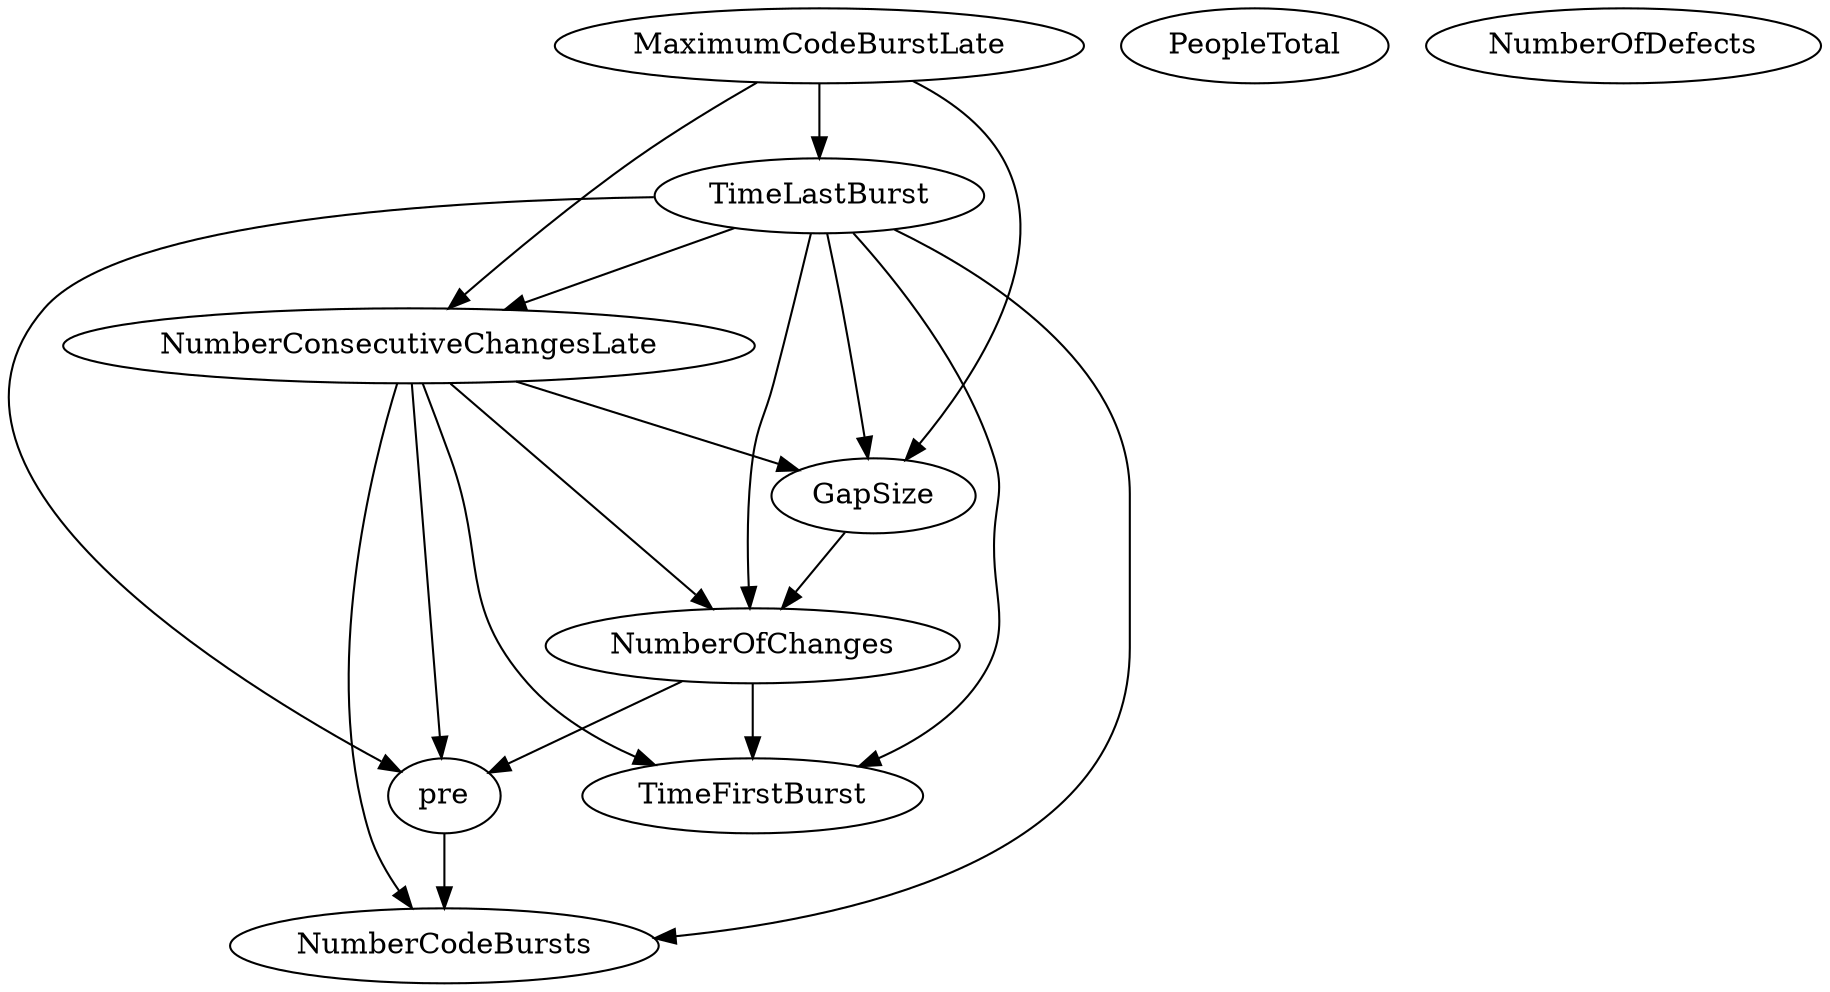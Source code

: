 digraph {
   NumberConsecutiveChangesLate;
   PeopleTotal;
   NumberOfDefects;
   pre;
   GapSize;
   MaximumCodeBurstLate;
   TimeFirstBurst;
   TimeLastBurst;
   NumberCodeBursts;
   NumberOfChanges;
   NumberConsecutiveChangesLate -> pre;
   NumberConsecutiveChangesLate -> GapSize;
   NumberConsecutiveChangesLate -> TimeFirstBurst;
   NumberConsecutiveChangesLate -> NumberCodeBursts;
   NumberConsecutiveChangesLate -> NumberOfChanges;
   pre -> NumberCodeBursts;
   GapSize -> NumberOfChanges;
   MaximumCodeBurstLate -> NumberConsecutiveChangesLate;
   MaximumCodeBurstLate -> GapSize;
   MaximumCodeBurstLate -> TimeLastBurst;
   TimeLastBurst -> NumberConsecutiveChangesLate;
   TimeLastBurst -> pre;
   TimeLastBurst -> GapSize;
   TimeLastBurst -> TimeFirstBurst;
   TimeLastBurst -> NumberCodeBursts;
   TimeLastBurst -> NumberOfChanges;
   NumberOfChanges -> pre;
   NumberOfChanges -> TimeFirstBurst;
}
